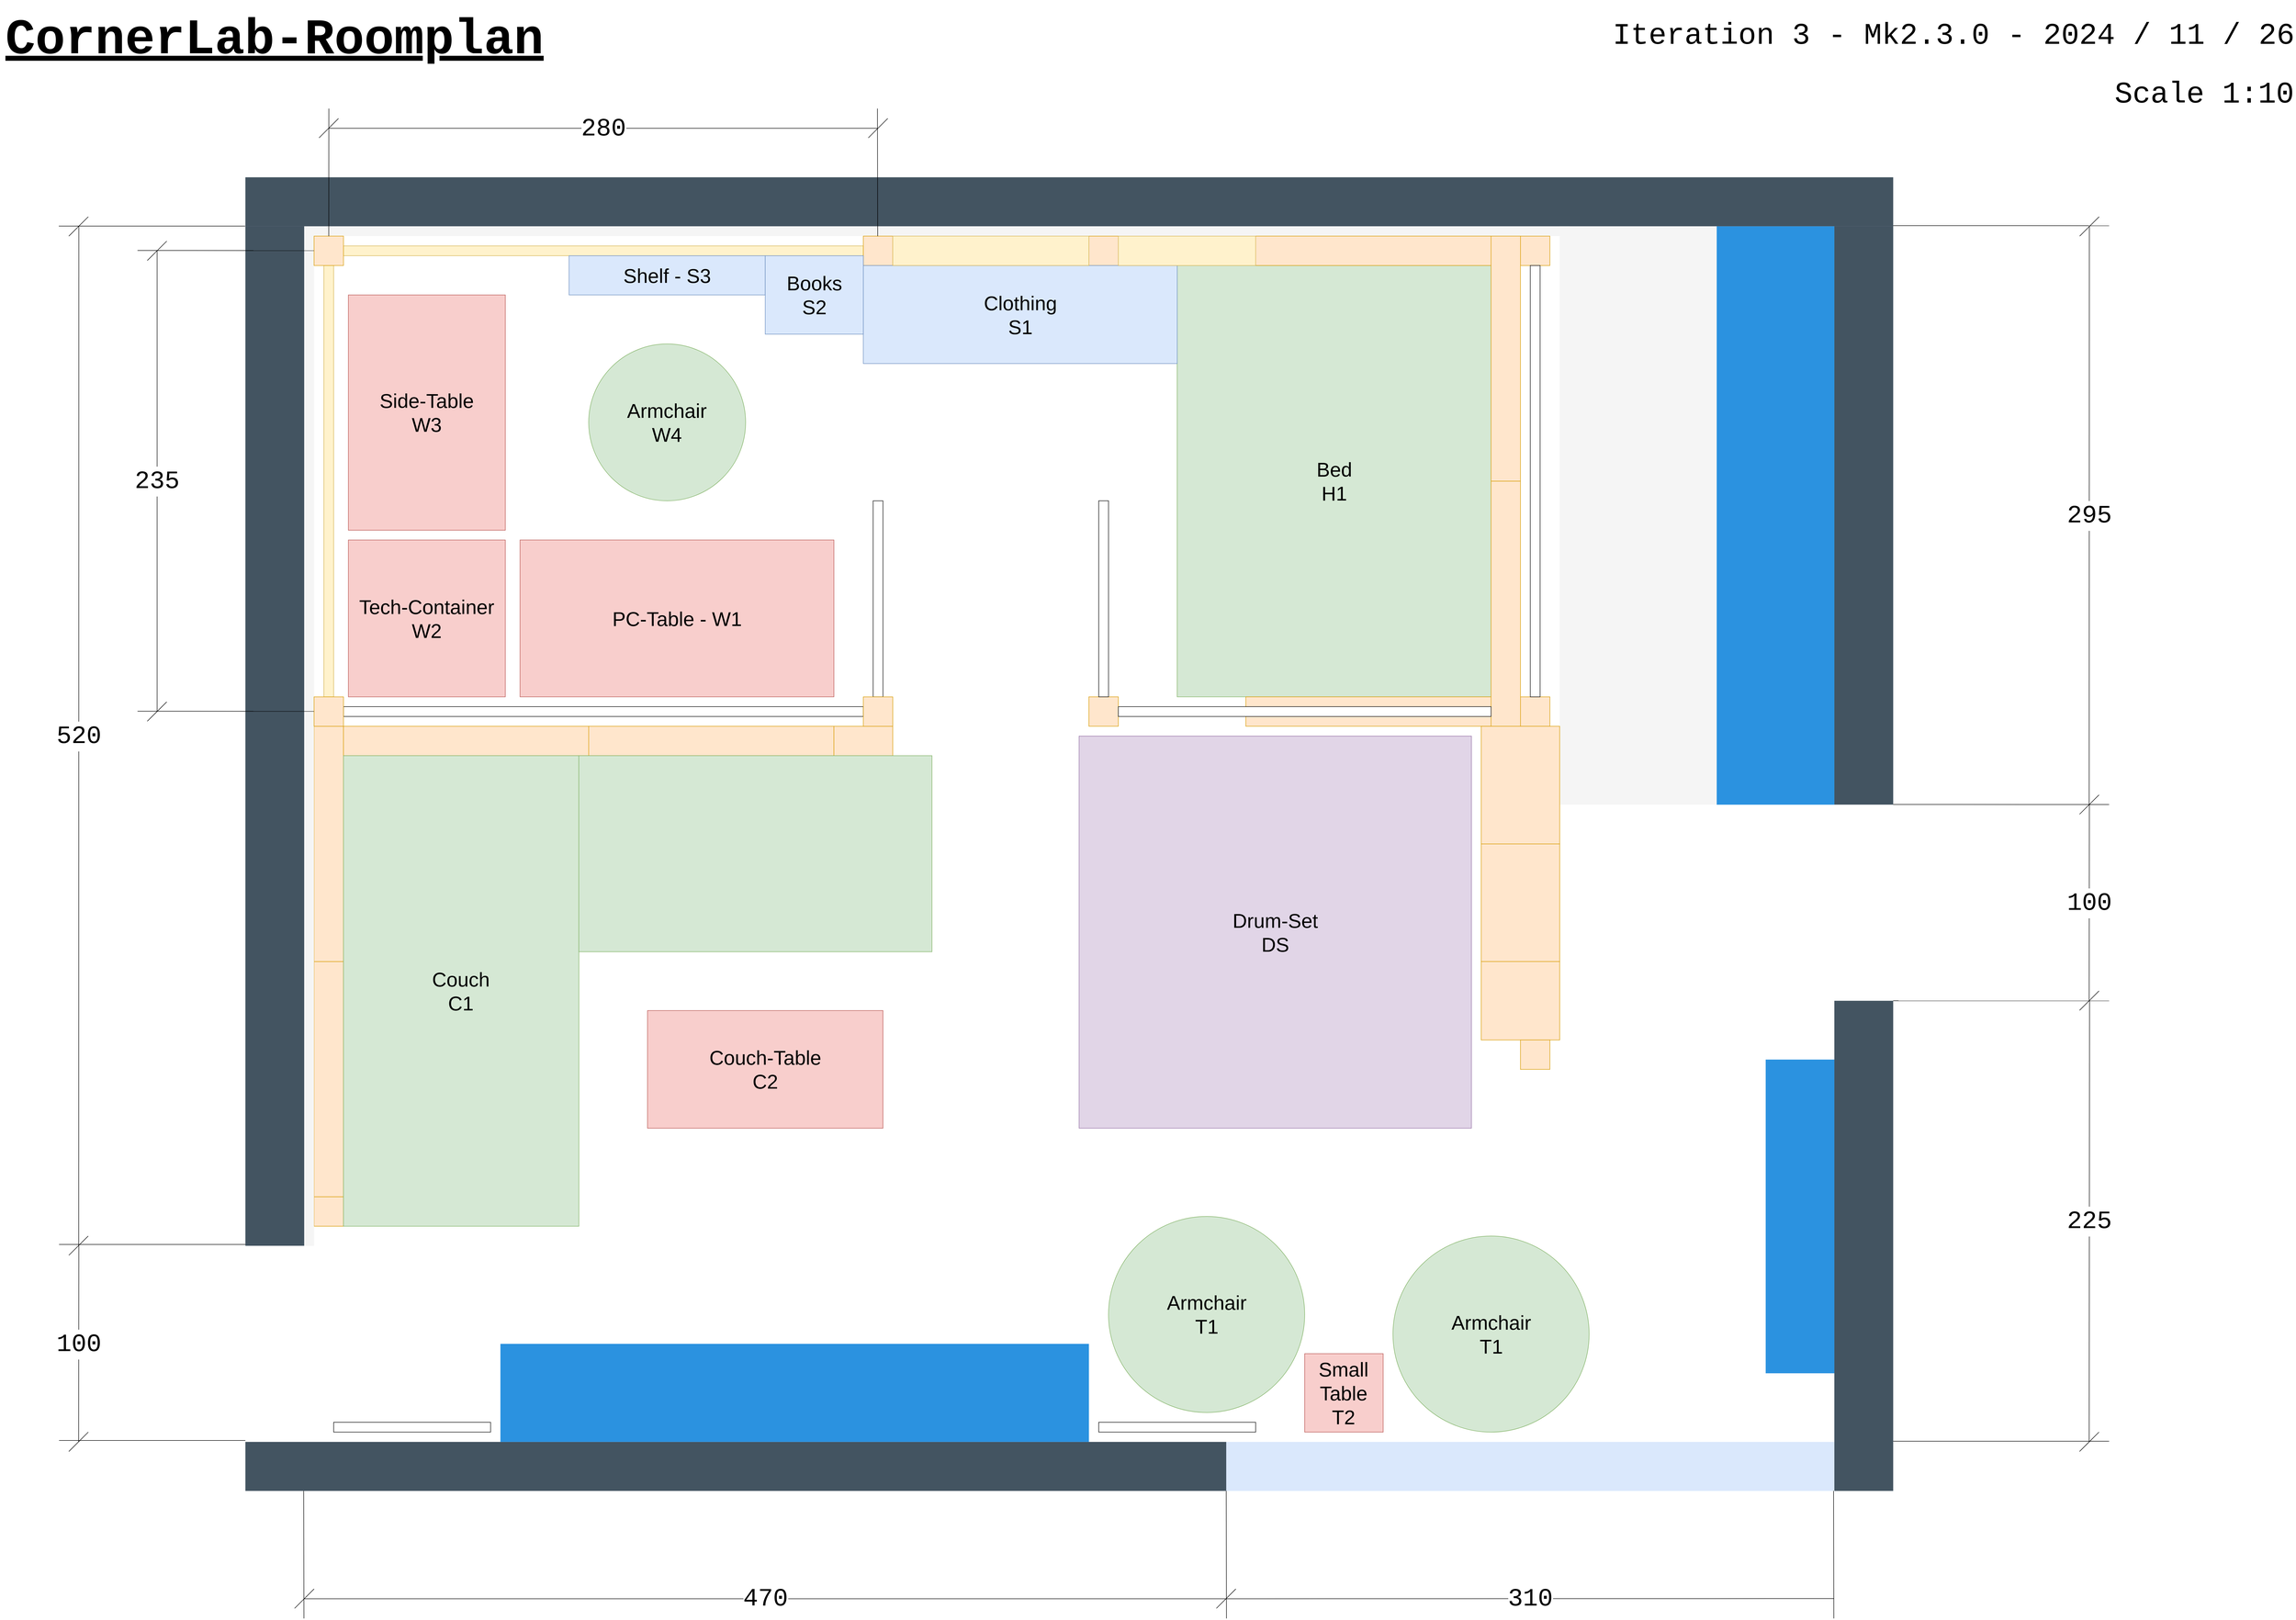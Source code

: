 <mxfile version="24.7.17">
  <diagram name="Seite-1" id="DyeDs0ImESBqCO7Zks4m">
    <mxGraphModel dx="5886" dy="3400" grid="1" gridSize="19.685" guides="1" tooltips="1" connect="1" arrows="1" fold="1" page="1" pageScale="1" pageWidth="4681" pageHeight="3300" math="0" shadow="0">
      <root>
        <mxCell id="0" />
        <mxCell id="1" parent="0" />
        <mxCell id="YLB4VQ5ai_CObTcbY1BT-3" value="" style="rounded=0;whiteSpace=wrap;html=1;fillColor=#435461;fontColor=#333333;strokeColor=none;strokeWidth=3.15;fontSize=40;" parent="1" vertex="1">
          <mxGeometry x="531.5" y="374.02" width="3307.08" height="98.42" as="geometry" />
        </mxCell>
        <mxCell id="YLB4VQ5ai_CObTcbY1BT-5" value="" style="rounded=0;whiteSpace=wrap;html=1;fillColor=#435461;fontColor=#333333;strokeColor=none;fontSize=40;" parent="1" vertex="1">
          <mxGeometry x="531.5" y="472.44" width="118.11" height="2047.24" as="geometry" />
        </mxCell>
        <mxCell id="YLB4VQ5ai_CObTcbY1BT-9" value="" style="rounded=0;whiteSpace=wrap;html=1;strokeColor=none;fontSize=40;" parent="1" vertex="1">
          <mxGeometry x="649.61" y="472.44" width="3070.86" height="2440.94" as="geometry" />
        </mxCell>
        <mxCell id="YLB4VQ5ai_CObTcbY1BT-10" value="" style="rounded=0;whiteSpace=wrap;html=1;strokeColor=none;fontSize=40;" parent="1" vertex="1">
          <mxGeometry x="531.5" y="2519.67" width="118.11" height="393.71" as="geometry" />
        </mxCell>
        <mxCell id="YLB4VQ5ai_CObTcbY1BT-11" value="" style="rounded=0;whiteSpace=wrap;html=1;fillColor=#435461;fontColor=#333333;strokeColor=none;fontSize=40;" parent="1" vertex="1">
          <mxGeometry x="3720.48" y="472.43" width="118.11" height="1161.43" as="geometry" />
        </mxCell>
        <mxCell id="YLB4VQ5ai_CObTcbY1BT-12" value="" style="rounded=0;whiteSpace=wrap;html=1;fillColor=#435461;fontColor=#333333;strokeColor=none;fontSize=40;" parent="1" vertex="1">
          <mxGeometry x="3720.47" y="2027.56" width="118.11" height="984.25" as="geometry" />
        </mxCell>
        <mxCell id="YLB4VQ5ai_CObTcbY1BT-13" value="" style="rounded=0;whiteSpace=wrap;html=1;strokeColor=none;fontSize=40;" parent="1" vertex="1">
          <mxGeometry x="3720.475" y="1633.845" width="118.11" height="393.71" as="geometry" />
        </mxCell>
        <mxCell id="YLB4VQ5ai_CObTcbY1BT-14" value="" style="rounded=0;whiteSpace=wrap;html=1;fillColor=#435461;fontColor=#333333;strokeColor=none;fontSize=40;" parent="1" vertex="1">
          <mxGeometry x="531.5" y="2913.37" width="1968.5" height="98.43" as="geometry" />
        </mxCell>
        <mxCell id="YLB4VQ5ai_CObTcbY1BT-15" value="" style="rounded=0;whiteSpace=wrap;html=1;fillColor=#dae8fc;strokeColor=none;fontSize=40;" parent="1" vertex="1">
          <mxGeometry x="2500.0" y="2913.37" width="1220.47" height="98.43" as="geometry" />
        </mxCell>
        <mxCell id="YLB4VQ5ai_CObTcbY1BT-16" value="" style="rounded=0;whiteSpace=wrap;html=1;fillColor=#ffe6cc;strokeColor=#d79b00;fontSize=40;" parent="1" vertex="1">
          <mxGeometry x="669.3" y="1948.81" width="59.05" height="472.44" as="geometry" />
        </mxCell>
        <mxCell id="YLB4VQ5ai_CObTcbY1BT-17" value="" style="rounded=0;whiteSpace=wrap;html=1;fillColor=#ffe6cc;strokeColor=#d79b00;fontSize=40;" parent="1" vertex="1">
          <mxGeometry x="1220.48" y="1476.35" width="492.13" height="59.04" as="geometry" />
        </mxCell>
        <mxCell id="YLB4VQ5ai_CObTcbY1BT-18" value="" style="rounded=0;whiteSpace=wrap;html=1;fillColor=#ffe6cc;strokeColor=#d79b00;fontSize=40;" parent="1" vertex="1">
          <mxGeometry x="669.31" y="1476.37" width="59.05" height="472.44" as="geometry" />
        </mxCell>
        <mxCell id="YLB4VQ5ai_CObTcbY1BT-19" value="" style="rounded=0;whiteSpace=wrap;html=1;fillColor=#ffe6cc;strokeColor=#d79b00;fontSize=40;" parent="1" vertex="1">
          <mxGeometry x="728.355" y="1476.375" width="492.13" height="59.04" as="geometry" />
        </mxCell>
        <mxCell id="YLB4VQ5ai_CObTcbY1BT-21" value="" style="endArrow=none;html=1;rounded=0;" parent="1" edge="1">
          <mxGeometry width="50" height="50" relative="1" as="geometry">
            <mxPoint x="3838.58" y="471.11" as="sourcePoint" />
            <mxPoint x="4271.91" y="471.22" as="targetPoint" />
          </mxGeometry>
        </mxCell>
        <mxCell id="YLB4VQ5ai_CObTcbY1BT-22" value="" style="endArrow=none;html=1;rounded=0;" parent="1" edge="1">
          <mxGeometry width="50" height="50" relative="1" as="geometry">
            <mxPoint x="3838.585" y="1633.375" as="sourcePoint" />
            <mxPoint x="4271.915" y="1633.485" as="targetPoint" />
          </mxGeometry>
        </mxCell>
        <mxCell id="YLB4VQ5ai_CObTcbY1BT-23" value="" style="endArrow=none;html=1;rounded=0;" parent="1" edge="1">
          <mxGeometry width="50" height="50" relative="1" as="geometry">
            <mxPoint x="3838.58" y="2027.56" as="sourcePoint" />
            <mxPoint x="4271.91" y="2027.67" as="targetPoint" />
          </mxGeometry>
        </mxCell>
        <mxCell id="YLB4VQ5ai_CObTcbY1BT-24" value="" style="endArrow=none;html=1;rounded=0;" parent="1" edge="1">
          <mxGeometry width="50" height="50" relative="1" as="geometry">
            <mxPoint x="3838.585" y="2911.945" as="sourcePoint" />
            <mxPoint x="4271.915" y="2912.055" as="targetPoint" />
          </mxGeometry>
        </mxCell>
        <mxCell id="YLB4VQ5ai_CObTcbY1BT-25" value="&lt;font face=&quot;Courier New&quot; style=&quot;font-size: 50px;&quot;&gt;295&lt;/font&gt;" style="endArrow=none;startArrow=none;html=1;rounded=0;startFill=0;endFill=0;" parent="1" edge="1">
          <mxGeometry width="50" height="50" relative="1" as="geometry">
            <mxPoint x="4231.91" y="1634.22" as="sourcePoint" />
            <mxPoint x="4232.28" y="472.44" as="targetPoint" />
          </mxGeometry>
        </mxCell>
        <mxCell id="YLB4VQ5ai_CObTcbY1BT-28" value="&lt;font style=&quot;font-size: 50px;&quot; face=&quot;Courier New&quot;&gt;100&lt;/font&gt;" style="endArrow=none;startArrow=none;html=1;rounded=0;startFill=0;endFill=0;" parent="1" edge="1">
          <mxGeometry width="50" height="50" relative="1" as="geometry">
            <mxPoint x="4231.91" y="2027.22" as="sourcePoint" />
            <mxPoint x="4232.28" y="1633.86" as="targetPoint" />
          </mxGeometry>
        </mxCell>
        <mxCell id="YLB4VQ5ai_CObTcbY1BT-29" value="Bed&lt;div&gt;H1&lt;/div&gt;" style="rounded=0;whiteSpace=wrap;html=1;fillColor=#d5e8d4;strokeColor=#82b366;fontSize=40;" parent="1" vertex="1">
          <mxGeometry x="2401.57" y="551.15" width="629.92" height="866.13" as="geometry" />
        </mxCell>
        <mxCell id="YLB4VQ5ai_CObTcbY1BT-31" value="" style="rounded=0;whiteSpace=wrap;html=1;fillColor=#2B92E0;fontColor=#333333;strokeColor=none;fontSize=40;" parent="1" vertex="1">
          <mxGeometry x="1043.31" y="2716.53" width="1181.1" height="196.85" as="geometry" />
        </mxCell>
        <mxCell id="YLB4VQ5ai_CObTcbY1BT-32" value="" style="rounded=0;whiteSpace=wrap;html=1;fillColor=#2B92E0;fontColor=#333333;strokeColor=none;fontSize=40;" parent="1" vertex="1">
          <mxGeometry x="3582.69" y="2145.66" width="137.79" height="629.91" as="geometry" />
        </mxCell>
        <mxCell id="YLB4VQ5ai_CObTcbY1BT-33" value="" style="rounded=0;whiteSpace=wrap;html=1;fillColor=#2B92E0;fontColor=#333333;strokeColor=none;fontSize=40;" parent="1" vertex="1">
          <mxGeometry x="3484.25" y="472.42" width="236.22" height="1161.43" as="geometry" />
        </mxCell>
        <mxCell id="YLB4VQ5ai_CObTcbY1BT-36" value="PC-Table -&amp;nbsp;&lt;span style=&quot;background-color: initial;&quot;&gt;W1&lt;/span&gt;" style="rounded=0;whiteSpace=wrap;html=1;fillColor=#f8cecc;strokeColor=#b85450;fontSize=40;" parent="1" vertex="1">
          <mxGeometry x="1082.69" y="1102.32" width="629.92" height="314.95" as="geometry" />
        </mxCell>
        <mxCell id="YLB4VQ5ai_CObTcbY1BT-38" value="Tech-Container&lt;br&gt;W2" style="rounded=0;whiteSpace=wrap;html=1;fillColor=#f8cecc;strokeColor=#b85450;rotation=0;fontSize=40;" parent="1" vertex="1">
          <mxGeometry x="738.19" y="1102.36" width="314.96" height="314.96" as="geometry" />
        </mxCell>
        <mxCell id="YLB4VQ5ai_CObTcbY1BT-43" value="Side-Table&lt;div&gt;W3&lt;/div&gt;" style="rounded=0;whiteSpace=wrap;html=1;fillColor=#f8cecc;strokeColor=#b85450;rotation=0;fontSize=40;direction=south;" parent="1" vertex="1">
          <mxGeometry x="738.195" y="610.265" width="314.95" height="472.44" as="geometry" />
        </mxCell>
        <mxCell id="YLB4VQ5ai_CObTcbY1BT-46" value="" style="rounded=0;whiteSpace=wrap;html=1;fillColor=#ffe6cc;strokeColor=#d79b00;fontSize=40;" parent="1" vertex="1">
          <mxGeometry x="3090.545" y="1417.315" width="59.05" height="59.04" as="geometry" />
        </mxCell>
        <mxCell id="YLB4VQ5ai_CObTcbY1BT-49" value="" style="endArrow=none;html=1;rounded=0;" parent="1" edge="1">
          <mxGeometry width="50" height="50" relative="1" as="geometry">
            <mxPoint x="4212.91" y="492.13" as="sourcePoint" />
            <mxPoint x="4251.91" y="453.22" as="targetPoint" />
          </mxGeometry>
        </mxCell>
        <mxCell id="YLB4VQ5ai_CObTcbY1BT-50" value="" style="endArrow=none;html=1;rounded=0;" parent="1" edge="1">
          <mxGeometry width="50" height="50" relative="1" as="geometry">
            <mxPoint x="4212.595" y="1653.075" as="sourcePoint" />
            <mxPoint x="4251.595" y="1614.165" as="targetPoint" />
          </mxGeometry>
        </mxCell>
        <mxCell id="YLB4VQ5ai_CObTcbY1BT-51" value="" style="endArrow=none;html=1;rounded=0;" parent="1" edge="1">
          <mxGeometry width="50" height="50" relative="1" as="geometry">
            <mxPoint x="4212.6" y="2046.78" as="sourcePoint" />
            <mxPoint x="4251.6" y="2007.87" as="targetPoint" />
          </mxGeometry>
        </mxCell>
        <mxCell id="YLB4VQ5ai_CObTcbY1BT-53" value="&lt;font style=&quot;font-size: 50px;&quot; face=&quot;Courier New&quot;&gt;225&lt;/font&gt;" style="endArrow=none;startArrow=none;html=1;rounded=0;startFill=0;endFill=0;" parent="1" edge="1">
          <mxGeometry width="50" height="50" relative="1" as="geometry">
            <mxPoint x="4231.91" y="2913.38" as="sourcePoint" />
            <mxPoint x="4232.655" y="2027.715" as="targetPoint" />
          </mxGeometry>
        </mxCell>
        <mxCell id="YLB4VQ5ai_CObTcbY1BT-54" value="" style="endArrow=none;html=1;rounded=0;" parent="1" edge="1">
          <mxGeometry width="50" height="50" relative="1" as="geometry">
            <mxPoint x="4212.595" y="2932.605" as="sourcePoint" />
            <mxPoint x="4251.595" y="2893.695" as="targetPoint" />
          </mxGeometry>
        </mxCell>
        <mxCell id="YLB4VQ5ai_CObTcbY1BT-55" value="" style="endArrow=none;html=1;rounded=0;" parent="1" edge="1">
          <mxGeometry width="50" height="50" relative="1" as="geometry">
            <mxPoint x="157" y="472" as="sourcePoint" />
            <mxPoint x="531" y="472" as="targetPoint" />
          </mxGeometry>
        </mxCell>
        <mxCell id="YLB4VQ5ai_CObTcbY1BT-56" value="&lt;font face=&quot;Courier New&quot; style=&quot;font-size: 50px;&quot;&gt;520&lt;/font&gt;" style="endArrow=none;startArrow=none;html=1;rounded=0;startFill=0;endFill=0;" parent="1" edge="1">
          <mxGeometry width="50" height="50" relative="1" as="geometry">
            <mxPoint x="197" y="2520" as="sourcePoint" />
            <mxPoint x="197.215" y="472.065" as="targetPoint" />
          </mxGeometry>
        </mxCell>
        <mxCell id="YLB4VQ5ai_CObTcbY1BT-57" value="" style="endArrow=none;html=1;rounded=0;" parent="1" edge="1">
          <mxGeometry width="50" height="50" relative="1" as="geometry">
            <mxPoint x="157.505" y="2516.815" as="sourcePoint" />
            <mxPoint x="531.505" y="2516.815" as="targetPoint" />
          </mxGeometry>
        </mxCell>
        <mxCell id="YLB4VQ5ai_CObTcbY1BT-58" value="" style="endArrow=none;html=1;rounded=0;" parent="1" edge="1">
          <mxGeometry width="50" height="50" relative="1" as="geometry">
            <mxPoint x="157.5" y="2910.52" as="sourcePoint" />
            <mxPoint x="531.5" y="2910.52" as="targetPoint" />
          </mxGeometry>
        </mxCell>
        <mxCell id="YLB4VQ5ai_CObTcbY1BT-59" value="" style="endArrow=none;html=1;rounded=0;" parent="1" edge="1">
          <mxGeometry width="50" height="50" relative="1" as="geometry">
            <mxPoint x="177.165" y="492.115" as="sourcePoint" />
            <mxPoint x="216.165" y="453.205" as="targetPoint" />
          </mxGeometry>
        </mxCell>
        <mxCell id="YLB4VQ5ai_CObTcbY1BT-60" value="" style="endArrow=none;html=1;rounded=0;" parent="1" edge="1">
          <mxGeometry width="50" height="50" relative="1" as="geometry">
            <mxPoint x="177.17" y="2538.68" as="sourcePoint" />
            <mxPoint x="216" y="2500" as="targetPoint" />
          </mxGeometry>
        </mxCell>
        <mxCell id="YLB4VQ5ai_CObTcbY1BT-61" value="&lt;font style=&quot;font-size: 50px;&quot; face=&quot;Courier New&quot;&gt;100&lt;/font&gt;" style="endArrow=none;startArrow=none;html=1;rounded=0;startFill=0;endFill=0;" parent="1" edge="1">
          <mxGeometry width="50" height="50" relative="1" as="geometry">
            <mxPoint x="196.845" y="2913.025" as="sourcePoint" />
            <mxPoint x="197.215" y="2519.665" as="targetPoint" />
          </mxGeometry>
        </mxCell>
        <mxCell id="YLB4VQ5ai_CObTcbY1BT-62" value="" style="endArrow=none;html=1;rounded=0;" parent="1" edge="1">
          <mxGeometry width="50" height="50" relative="1" as="geometry">
            <mxPoint x="177.165" y="2932.605" as="sourcePoint" />
            <mxPoint x="216.165" y="2893.695" as="targetPoint" />
          </mxGeometry>
        </mxCell>
        <mxCell id="hzdrwuRodng1YFCwllb1-2" value="" style="rounded=0;whiteSpace=wrap;html=1;fillColor=#ffe6cc;strokeColor=#d79b00;fontSize=40;" vertex="1" parent="1">
          <mxGeometry x="2224.405" y="1417.275" width="59.05" height="59.04" as="geometry" />
        </mxCell>
        <mxCell id="hzdrwuRodng1YFCwllb1-4" value="" style="rounded=0;whiteSpace=wrap;html=1;fillColor=#ffe6cc;strokeColor=#d79b00;fontSize=40;" vertex="1" parent="1">
          <mxGeometry x="3011.795" y="1712.585" width="157.49" height="236.22" as="geometry" />
        </mxCell>
        <mxCell id="hzdrwuRodng1YFCwllb1-5" value="" style="rounded=0;whiteSpace=wrap;html=1;fillColor=#ffe6cc;strokeColor=#d79b00;fontSize=40;" vertex="1" parent="1">
          <mxGeometry x="3011.79" y="1948.81" width="157.49" height="157.48" as="geometry" />
        </mxCell>
        <mxCell id="hzdrwuRodng1YFCwllb1-6" value="" style="rounded=0;whiteSpace=wrap;html=1;fillColor=#f5f5f5;fontColor=#333333;strokeColor=none;fontSize=40;" vertex="1" parent="1">
          <mxGeometry x="3169.29" y="472.44" width="314.99" height="1161.41" as="geometry" />
        </mxCell>
        <mxCell id="hzdrwuRodng1YFCwllb1-7" value="" style="rounded=0;whiteSpace=wrap;html=1;fillColor=#fff2cc;strokeColor=#d6b656;fontSize=40;" vertex="1" parent="1">
          <mxGeometry x="728.35" y="511.73" width="1043.3" height="19.81" as="geometry" />
        </mxCell>
        <mxCell id="hzdrwuRodng1YFCwllb1-8" value="Drum-Set&lt;div&gt;DS&lt;/div&gt;" style="rounded=0;whiteSpace=wrap;html=1;fillColor=#e1d5e7;strokeColor=#9673a6;fontSize=40;" vertex="1" parent="1">
          <mxGeometry x="2204.72" y="1496.05" width="787.4" height="787.39" as="geometry" />
        </mxCell>
        <mxCell id="hzdrwuRodng1YFCwllb1-9" value="" style="rounded=0;whiteSpace=wrap;html=1;fillColor=#fff2cc;strokeColor=#d6b656;fontSize=40;" vertex="1" parent="1">
          <mxGeometry x="688.99" y="551.15" width="19.67" height="866.17" as="geometry" />
        </mxCell>
        <mxCell id="hzdrwuRodng1YFCwllb1-10" value="" style="rounded=0;whiteSpace=wrap;html=1;fillColor=#ffe6cc;strokeColor=#d79b00;fontSize=40;" vertex="1" parent="1">
          <mxGeometry x="1712.61" y="1476.38" width="118.09" height="59.04" as="geometry" />
        </mxCell>
        <mxCell id="hzdrwuRodng1YFCwllb1-13" value="" style="rounded=0;whiteSpace=wrap;html=1;fillColor=#ffe6cc;strokeColor=#d79b00;fontSize=40;" vertex="1" parent="1">
          <mxGeometry x="669.295" y="2421.245" width="59.05" height="59.04" as="geometry" />
        </mxCell>
        <mxCell id="hzdrwuRodng1YFCwllb1-15" value="" style="rounded=0;whiteSpace=wrap;html=1;fillColor=#f5f5f5;fontColor=#333333;strokeColor=none;fontSize=40;" vertex="1" parent="1">
          <mxGeometry x="649.61" y="472.44" width="2539.36" height="19.68" as="geometry" />
        </mxCell>
        <mxCell id="hzdrwuRodng1YFCwllb1-16" value="" style="rounded=0;whiteSpace=wrap;html=1;fillColor=#f5f5f5;fontColor=#333333;strokeColor=none;fontSize=40;" vertex="1" parent="1">
          <mxGeometry x="649.61" y="492.11" width="19.69" height="2027.57" as="geometry" />
        </mxCell>
        <mxCell id="hzdrwuRodng1YFCwllb1-19" value="" style="rounded=0;whiteSpace=wrap;html=1;fontSize=40;" vertex="1" parent="1">
          <mxGeometry x="728.38" y="1437.01" width="1043.27" height="19.68" as="geometry" />
        </mxCell>
        <mxCell id="hzdrwuRodng1YFCwllb1-21" value="" style="rounded=0;whiteSpace=wrap;html=1;fontSize=40;" vertex="1" parent="1">
          <mxGeometry x="1791.36" y="1023.64" width="19.69" height="393.7" as="geometry" />
        </mxCell>
        <mxCell id="hzdrwuRodng1YFCwllb1-22" value="CornerLab-Roomplan" style="text;html=1;align=center;verticalAlign=middle;whiteSpace=wrap;rounded=0;fontSize=100;fontFamily=Courier New;fontStyle=5" vertex="1" parent="1">
          <mxGeometry x="39.37" y="39.37" width="1102.36" height="118.11" as="geometry" />
        </mxCell>
        <mxCell id="YLB4VQ5ai_CObTcbY1BT-44" value="" style="rounded=0;whiteSpace=wrap;html=1;fillColor=#ffe6cc;strokeColor=#d79b00;fontSize=40;" parent="1" vertex="1">
          <mxGeometry x="1771.68" y="492.11" width="59.05" height="59.04" as="geometry" />
        </mxCell>
        <mxCell id="YLB4VQ5ai_CObTcbY1BT-45" value="" style="rounded=0;whiteSpace=wrap;html=1;fillColor=#ffe6cc;strokeColor=#d79b00;fontSize=40;" parent="1" vertex="1">
          <mxGeometry x="2224.41" y="492.15" width="59.05" height="59.04" as="geometry" />
        </mxCell>
        <mxCell id="hzdrwuRodng1YFCwllb1-3" value="" style="rounded=0;whiteSpace=wrap;html=1;fillColor=#ffe6cc;strokeColor=#d79b00;fontSize=40;" vertex="1" parent="1">
          <mxGeometry x="3090.545" y="492.155" width="59.05" height="59.04" as="geometry" />
        </mxCell>
        <mxCell id="YLB4VQ5ai_CObTcbY1BT-40" value="" style="rounded=0;whiteSpace=wrap;html=1;fillColor=#ffe6cc;strokeColor=#d79b00;fontSize=40;" parent="1" vertex="1">
          <mxGeometry x="669.295" y="492.125" width="59.05" height="59.04" as="geometry" />
        </mxCell>
        <mxCell id="YLB4VQ5ai_CObTcbY1BT-41" value="" style="rounded=0;whiteSpace=wrap;html=1;fillColor=#ffe6cc;strokeColor=#d79b00;fontSize=40;" parent="1" vertex="1">
          <mxGeometry x="1771.675" y="1417.345" width="59.05" height="59.04" as="geometry" />
        </mxCell>
        <mxCell id="YLB4VQ5ai_CObTcbY1BT-39" value="" style="rounded=0;whiteSpace=wrap;html=1;fillColor=#ffe6cc;strokeColor=#d79b00;fontSize=40;" parent="1" vertex="1">
          <mxGeometry x="669.3" y="1417.32" width="59.05" height="59.04" as="geometry" />
        </mxCell>
        <mxCell id="hzdrwuRodng1YFCwllb1-25" value="" style="endArrow=none;html=1;rounded=0;exitX=0.5;exitY=0;exitDx=0;exitDy=0;" edge="1" parent="1" source="YLB4VQ5ai_CObTcbY1BT-40">
          <mxGeometry width="50" height="50" relative="1" as="geometry">
            <mxPoint x="866" y="227" as="sourcePoint" />
            <mxPoint x="699" y="236" as="targetPoint" />
          </mxGeometry>
        </mxCell>
        <mxCell id="hzdrwuRodng1YFCwllb1-27" value="" style="endArrow=none;html=1;rounded=0;exitX=0.5;exitY=0;exitDx=0;exitDy=0;" edge="1" parent="1">
          <mxGeometry width="50" height="50" relative="1" as="geometry">
            <mxPoint x="1800.485" y="492.125" as="sourcePoint" />
            <mxPoint x="1800" y="236" as="targetPoint" />
          </mxGeometry>
        </mxCell>
        <mxCell id="hzdrwuRodng1YFCwllb1-28" value="&lt;font style=&quot;font-size: 50px;&quot; face=&quot;Courier New&quot;&gt;280&lt;/font&gt;" style="endArrow=none;html=1;rounded=0;" edge="1" parent="1">
          <mxGeometry width="50" height="50" relative="1" as="geometry">
            <mxPoint x="698.817" y="275.59" as="sourcePoint" />
            <mxPoint x="1801.178" y="275.59" as="targetPoint" />
          </mxGeometry>
        </mxCell>
        <mxCell id="hzdrwuRodng1YFCwllb1-29" value="" style="endArrow=none;html=1;rounded=0;" edge="1" parent="1">
          <mxGeometry width="50" height="50" relative="1" as="geometry">
            <mxPoint x="679.34" y="294.82" as="sourcePoint" />
            <mxPoint x="718.34" y="255.91" as="targetPoint" />
          </mxGeometry>
        </mxCell>
        <mxCell id="hzdrwuRodng1YFCwllb1-30" value="" style="endArrow=none;html=1;rounded=0;" edge="1" parent="1">
          <mxGeometry width="50" height="50" relative="1" as="geometry">
            <mxPoint x="1781.695" y="294.815" as="sourcePoint" />
            <mxPoint x="1820.695" y="255.905" as="targetPoint" />
          </mxGeometry>
        </mxCell>
        <mxCell id="hzdrwuRodng1YFCwllb1-32" value="Couch&lt;br&gt;C1" style="rounded=0;whiteSpace=wrap;html=1;fillColor=#d5e8d4;strokeColor=#82b366;fontSize=40;" vertex="1" parent="1">
          <mxGeometry x="728.36" y="1535.39" width="472.42" height="944.92" as="geometry" />
        </mxCell>
        <mxCell id="hzdrwuRodng1YFCwllb1-33" value="" style="rounded=0;whiteSpace=wrap;html=1;fillColor=#d5e8d4;strokeColor=#82b366;fontSize=40;" vertex="1" parent="1">
          <mxGeometry x="1200.78" y="1535.39" width="708.67" height="393.74" as="geometry" />
        </mxCell>
        <mxCell id="hzdrwuRodng1YFCwllb1-34" value="" style="endArrow=none;html=1;rounded=0;" edge="1" parent="1">
          <mxGeometry width="50" height="50" relative="1" as="geometry">
            <mxPoint x="315" y="521" as="sourcePoint" />
            <mxPoint x="669.315" y="521.105" as="targetPoint" />
          </mxGeometry>
        </mxCell>
        <mxCell id="hzdrwuRodng1YFCwllb1-35" value="" style="endArrow=none;html=1;rounded=0;" edge="1" parent="1">
          <mxGeometry width="50" height="50" relative="1" as="geometry">
            <mxPoint x="314.985" y="1446.155" as="sourcePoint" />
            <mxPoint x="669.3" y="1446.26" as="targetPoint" />
          </mxGeometry>
        </mxCell>
        <mxCell id="hzdrwuRodng1YFCwllb1-36" value="&lt;font face=&quot;Courier New&quot; style=&quot;font-size: 50px;&quot;&gt;235&lt;/font&gt;" style="endArrow=none;startArrow=none;html=1;rounded=0;startFill=0;endFill=0;" edge="1" parent="1">
          <mxGeometry width="50" height="50" relative="1" as="geometry">
            <mxPoint x="354.33" y="1446.847" as="sourcePoint" />
            <mxPoint x="354.33" y="521.653" as="targetPoint" />
          </mxGeometry>
        </mxCell>
        <mxCell id="hzdrwuRodng1YFCwllb1-37" value="" style="endArrow=none;html=1;rounded=0;" edge="1" parent="1">
          <mxGeometry width="50" height="50" relative="1" as="geometry">
            <mxPoint x="334.64" y="541.1" as="sourcePoint" />
            <mxPoint x="373.64" y="502.19" as="targetPoint" />
          </mxGeometry>
        </mxCell>
        <mxCell id="hzdrwuRodng1YFCwllb1-38" value="" style="endArrow=none;html=1;rounded=0;" edge="1" parent="1">
          <mxGeometry width="50" height="50" relative="1" as="geometry">
            <mxPoint x="334.645" y="1466.285" as="sourcePoint" />
            <mxPoint x="373.645" y="1427.375" as="targetPoint" />
          </mxGeometry>
        </mxCell>
        <mxCell id="hzdrwuRodng1YFCwllb1-39" value="Clothing&lt;div&gt;S1&lt;/div&gt;" style="rounded=0;whiteSpace=wrap;html=1;fillColor=#dae8fc;strokeColor=#6c8ebf;fontSize=40;" vertex="1" parent="1">
          <mxGeometry x="1771.65" y="551.19" width="629.93" height="196.85" as="geometry" />
        </mxCell>
        <mxCell id="hzdrwuRodng1YFCwllb1-40" value="" style="rounded=0;whiteSpace=wrap;html=1;fillColor=#ffe6cc;strokeColor=#d79b00;fontSize=40;" vertex="1" parent="1">
          <mxGeometry x="2559.04" y="492.1" width="472.45" height="59.04" as="geometry" />
        </mxCell>
        <mxCell id="hzdrwuRodng1YFCwllb1-41" value="" style="rounded=0;whiteSpace=wrap;html=1;fillColor=#ffe6cc;strokeColor=#d79b00;rotation=90;fontSize=40;" vertex="1" parent="1">
          <mxGeometry x="2814.955" y="708.665" width="492.13" height="59.04" as="geometry" />
        </mxCell>
        <mxCell id="hzdrwuRodng1YFCwllb1-42" value="" style="rounded=0;whiteSpace=wrap;html=1;fillColor=#ffe6cc;strokeColor=#d79b00;rotation=90;fontSize=40;" vertex="1" parent="1">
          <mxGeometry x="2814.96" y="1200.79" width="492.13" height="59.04" as="geometry" />
        </mxCell>
        <mxCell id="hzdrwuRodng1YFCwllb1-44" value="" style="rounded=0;whiteSpace=wrap;html=1;fontSize=40;" vertex="1" parent="1">
          <mxGeometry x="3110.23" y="551.15" width="19.69" height="866.18" as="geometry" />
        </mxCell>
        <mxCell id="hzdrwuRodng1YFCwllb1-45" value="" style="rounded=0;whiteSpace=wrap;html=1;fillColor=#ffe6cc;strokeColor=#d79b00;fontSize=40;" vertex="1" parent="1">
          <mxGeometry x="2539.36" y="1417.28" width="492.13" height="59.04" as="geometry" />
        </mxCell>
        <mxCell id="hzdrwuRodng1YFCwllb1-47" value="" style="rounded=0;whiteSpace=wrap;html=1;fontSize=40;" vertex="1" parent="1">
          <mxGeometry x="2283.46" y="1437.03" width="748.03" height="19.68" as="geometry" />
        </mxCell>
        <mxCell id="hzdrwuRodng1YFCwllb1-48" value="Armchair&lt;div&gt;T1&lt;/div&gt;" style="ellipse;whiteSpace=wrap;html=1;aspect=fixed;fillColor=#d5e8d4;strokeColor=#82b366;fontSize=40;" vertex="1" parent="1">
          <mxGeometry x="2263.77" y="2460.63" width="393.7" height="393.7" as="geometry" />
        </mxCell>
        <mxCell id="hzdrwuRodng1YFCwllb1-50" value="" style="rounded=0;whiteSpace=wrap;html=1;fontSize=40;" vertex="1" parent="1">
          <mxGeometry x="708.66" y="2874.01" width="314.96" height="19.68" as="geometry" />
        </mxCell>
        <mxCell id="hzdrwuRodng1YFCwllb1-51" value="" style="rounded=0;whiteSpace=wrap;html=1;fontSize=40;" vertex="1" parent="1">
          <mxGeometry x="2244.095" y="2874.015" width="314.96" height="19.68" as="geometry" />
        </mxCell>
        <mxCell id="hzdrwuRodng1YFCwllb1-52" value="Armchair&lt;div&gt;&lt;span style=&quot;background-color: initial;&quot;&gt;T1&lt;/span&gt;&lt;/div&gt;" style="ellipse;whiteSpace=wrap;html=1;aspect=fixed;fillColor=#d5e8d4;strokeColor=#82b366;fontSize=40;" vertex="1" parent="1">
          <mxGeometry x="2834.635" y="2499.995" width="393.7" height="393.7" as="geometry" />
        </mxCell>
        <mxCell id="hzdrwuRodng1YFCwllb1-53" value="" style="rounded=0;whiteSpace=wrap;html=1;fillColor=#fff2cc;strokeColor=#d6b656;fontSize=40;" vertex="1" parent="1">
          <mxGeometry x="1830.73" y="492.1" width="393.67" height="59.05" as="geometry" />
        </mxCell>
        <mxCell id="hzdrwuRodng1YFCwllb1-54" value="" style="rounded=0;whiteSpace=wrap;html=1;fillColor=#fff2cc;strokeColor=#d6b656;fontSize=40;" vertex="1" parent="1">
          <mxGeometry x="2283.46" y="492.16" width="275.59" height="59.05" as="geometry" />
        </mxCell>
        <mxCell id="hzdrwuRodng1YFCwllb1-55" value="" style="rounded=0;whiteSpace=wrap;html=1;fontSize=40;" vertex="1" parent="1">
          <mxGeometry x="2244.085" y="1023.575" width="19.69" height="393.7" as="geometry" />
        </mxCell>
        <mxCell id="hzdrwuRodng1YFCwllb1-56" value="Couch-Table&lt;div&gt;C2&lt;/div&gt;" style="rounded=0;whiteSpace=wrap;html=1;fillColor=#f8cecc;strokeColor=#b85450;rotation=0;fontSize=40;direction=south;" vertex="1" parent="1">
          <mxGeometry x="1338.58" y="2047.24" width="472.44" height="236.22" as="geometry" />
        </mxCell>
        <mxCell id="hzdrwuRodng1YFCwllb1-57" value="" style="rounded=0;whiteSpace=wrap;html=1;fillColor=#ffe6cc;strokeColor=#d79b00;fontSize=40;" vertex="1" parent="1">
          <mxGeometry x="3090.55" y="2106.29" width="59.05" height="59.04" as="geometry" />
        </mxCell>
        <mxCell id="hzdrwuRodng1YFCwllb1-58" value="Shelf - S3" style="rounded=0;whiteSpace=wrap;html=1;fillColor=#dae8fc;strokeColor=#6c8ebf;fontSize=40;" vertex="1" parent="1">
          <mxGeometry x="1181.11" y="531.54" width="393.69" height="78.7" as="geometry" />
        </mxCell>
        <mxCell id="hzdrwuRodng1YFCwllb1-59" value="Books&lt;div&gt;S2&lt;/div&gt;" style="rounded=0;whiteSpace=wrap;html=1;fillColor=#dae8fc;strokeColor=#6c8ebf;fontSize=40;" vertex="1" parent="1">
          <mxGeometry x="1574.8" y="531.54" width="196.85" height="157.47" as="geometry" />
        </mxCell>
        <mxCell id="hzdrwuRodng1YFCwllb1-60" value="" style="endArrow=none;html=1;rounded=0;exitX=0.5;exitY=0;exitDx=0;exitDy=0;" edge="1" parent="1">
          <mxGeometry width="50" height="50" relative="1" as="geometry">
            <mxPoint x="648.98" y="3267.93" as="sourcePoint" />
            <mxPoint x="648.495" y="3011.805" as="targetPoint" />
          </mxGeometry>
        </mxCell>
        <mxCell id="hzdrwuRodng1YFCwllb1-61" value="" style="endArrow=none;html=1;rounded=0;exitX=0.5;exitY=0;exitDx=0;exitDy=0;" edge="1" parent="1">
          <mxGeometry width="50" height="50" relative="1" as="geometry">
            <mxPoint x="2500.48" y="3267.93" as="sourcePoint" />
            <mxPoint x="2499.995" y="3011.805" as="targetPoint" />
          </mxGeometry>
        </mxCell>
        <mxCell id="hzdrwuRodng1YFCwllb1-62" value="&lt;font style=&quot;font-size: 50px;&quot; face=&quot;Courier New&quot;&gt;470&lt;/font&gt;" style="endArrow=none;html=1;rounded=0;" edge="1" parent="1">
          <mxGeometry width="50" height="50" relative="1" as="geometry">
            <mxPoint x="649.612" y="3228.345" as="sourcePoint" />
            <mxPoint x="2500" y="3228.34" as="targetPoint" />
          </mxGeometry>
        </mxCell>
        <mxCell id="hzdrwuRodng1YFCwllb1-63" value="" style="endArrow=none;html=1;rounded=0;" edge="1" parent="1">
          <mxGeometry width="50" height="50" relative="1" as="geometry">
            <mxPoint x="630.3" y="3247.56" as="sourcePoint" />
            <mxPoint x="669.3" y="3208.65" as="targetPoint" />
          </mxGeometry>
        </mxCell>
        <mxCell id="hzdrwuRodng1YFCwllb1-64" value="" style="endArrow=none;html=1;rounded=0;" edge="1" parent="1">
          <mxGeometry width="50" height="50" relative="1" as="geometry">
            <mxPoint x="2480.305" y="3247.565" as="sourcePoint" />
            <mxPoint x="2519.305" y="3208.655" as="targetPoint" />
          </mxGeometry>
        </mxCell>
        <mxCell id="hzdrwuRodng1YFCwllb1-65" value="" style="endArrow=none;html=1;rounded=0;exitX=0.5;exitY=0;exitDx=0;exitDy=0;" edge="1" parent="1">
          <mxGeometry width="50" height="50" relative="1" as="geometry">
            <mxPoint x="3719.415" y="3267.925" as="sourcePoint" />
            <mxPoint x="3718.93" y="3011.8" as="targetPoint" />
          </mxGeometry>
        </mxCell>
        <mxCell id="hzdrwuRodng1YFCwllb1-66" value="&lt;font style=&quot;font-size: 50px;&quot; face=&quot;Courier New&quot;&gt;310&lt;/font&gt;" style="endArrow=none;html=1;rounded=0;" edge="1" parent="1">
          <mxGeometry width="50" height="50" relative="1" as="geometry">
            <mxPoint x="2499.997" y="3228.35" as="sourcePoint" />
            <mxPoint x="3720" y="3228" as="targetPoint" />
          </mxGeometry>
        </mxCell>
        <mxCell id="hzdrwuRodng1YFCwllb1-67" value="Small&lt;div&gt;Table&lt;br&gt;T2&lt;/div&gt;" style="rounded=0;whiteSpace=wrap;html=1;fillColor=#f8cecc;strokeColor=#b85450;rotation=0;fontSize=40;" vertex="1" parent="1">
          <mxGeometry x="2657.48" y="2736.21" width="157.48" height="157.48" as="geometry" />
        </mxCell>
        <mxCell id="hzdrwuRodng1YFCwllb1-69" value="&lt;font style=&quot;font-size: 60px;&quot;&gt;Iteration 3 - Mk2.3.0 - 2024 / 11 / 26&lt;/font&gt;" style="text;html=1;align=right;verticalAlign=middle;whiteSpace=wrap;rounded=0;fontSize=100;fontFamily=Courier New;" vertex="1" parent="1">
          <mxGeometry x="2992.12" y="39.36" width="1653.55" height="78.74" as="geometry" />
        </mxCell>
        <mxCell id="hzdrwuRodng1YFCwllb1-70" value="&lt;font style=&quot;font-size: 60px;&quot;&gt;Scale 1:10&lt;/font&gt;" style="text;html=1;align=right;verticalAlign=middle;whiteSpace=wrap;rounded=0;fontSize=100;fontFamily=Courier New;" vertex="1" parent="1">
          <mxGeometry x="3543.295" y="157.475" width="1102.36" height="78.74" as="geometry" />
        </mxCell>
        <mxCell id="hzdrwuRodng1YFCwllb1-1" value="" style="rounded=0;whiteSpace=wrap;html=1;fillColor=#ffe6cc;strokeColor=#d79b00;fontSize=40;" vertex="1" parent="1">
          <mxGeometry x="3011.8" y="1476.37" width="157.49" height="236.22" as="geometry" />
        </mxCell>
        <mxCell id="hzdrwuRodng1YFCwllb1-71" value="Armchair&lt;div&gt;W4&lt;/div&gt;" style="ellipse;whiteSpace=wrap;html=1;aspect=fixed;fillColor=#d5e8d4;strokeColor=#82b366;fontSize=40;" vertex="1" parent="1">
          <mxGeometry x="1220.48" y="708.68" width="314.96" height="314.96" as="geometry" />
        </mxCell>
      </root>
    </mxGraphModel>
  </diagram>
</mxfile>
